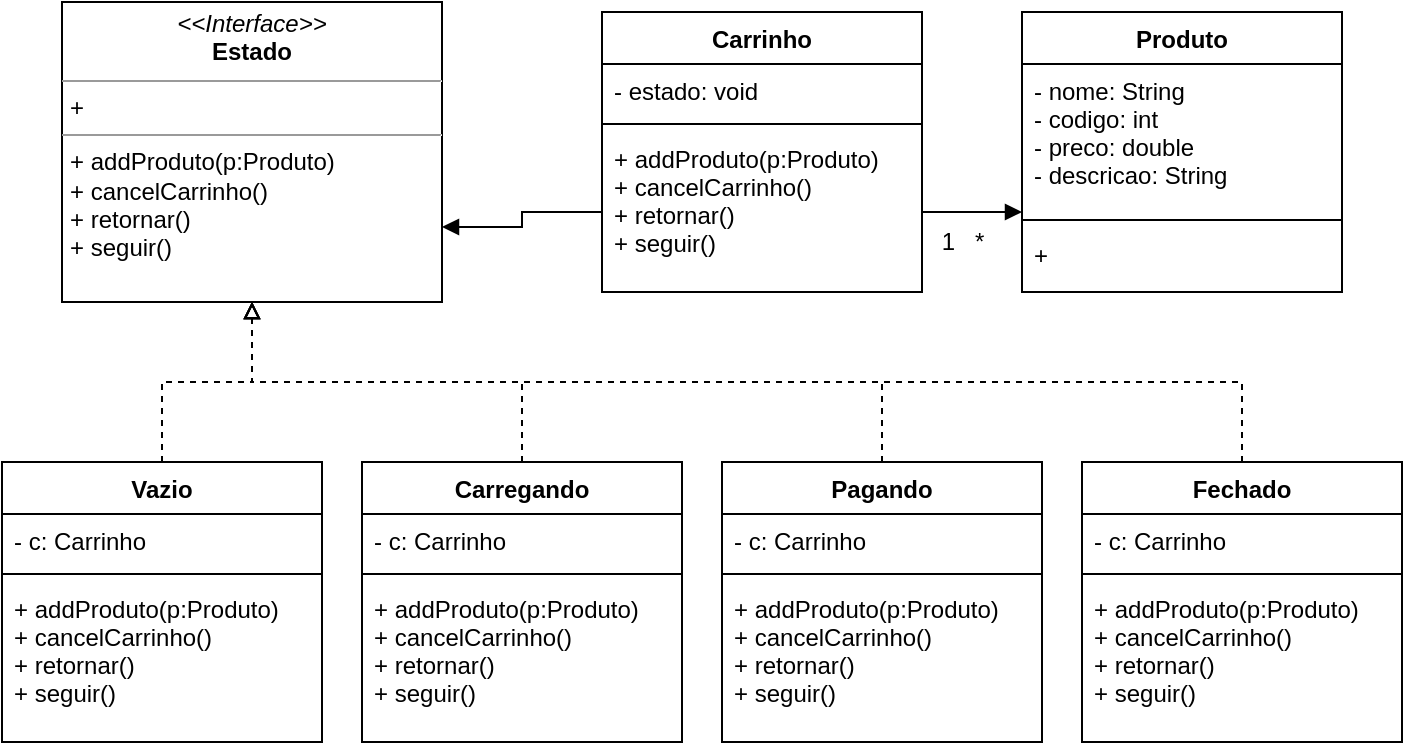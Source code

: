 <mxfile version="15.2.9" type="device"><diagram id="nkFCVjHCj7jFJW_x0cH3" name="Page-1"><mxGraphModel dx="1038" dy="644" grid="1" gridSize="10" guides="1" tooltips="1" connect="1" arrows="1" fold="1" page="1" pageScale="1" pageWidth="827" pageHeight="1169" math="0" shadow="0"><root><mxCell id="0"/><mxCell id="1" parent="0"/><mxCell id="hRN36OyB_iMpfDHwFhx_-5" value="&lt;p style=&quot;margin: 0px ; margin-top: 4px ; text-align: center&quot;&gt;&lt;i&gt;&amp;lt;&amp;lt;Interface&amp;gt;&amp;gt;&lt;/i&gt;&lt;br&gt;&lt;b&gt;Estado&lt;/b&gt;&lt;/p&gt;&lt;hr size=&quot;1&quot;&gt;&lt;p style=&quot;margin: 0px ; margin-left: 4px&quot;&gt;+&amp;nbsp;&lt;/p&gt;&lt;hr size=&quot;1&quot;&gt;&lt;p style=&quot;margin: 0px ; margin-left: 4px&quot;&gt;+ addProduto(p:Produto)&lt;br&gt;+ cancelCarrinho()&lt;/p&gt;&lt;p style=&quot;margin: 0px ; margin-left: 4px&quot;&gt;+ retornar()&lt;/p&gt;&lt;p style=&quot;margin: 0px ; margin-left: 4px&quot;&gt;+ seguir()&lt;/p&gt;" style="verticalAlign=top;align=left;overflow=fill;fontSize=12;fontFamily=Helvetica;html=1;" vertex="1" parent="1"><mxGeometry x="50" y="90" width="190" height="150" as="geometry"/></mxCell><mxCell id="hRN36OyB_iMpfDHwFhx_-22" style="edgeStyle=orthogonalEdgeStyle;rounded=0;orthogonalLoop=1;jettySize=auto;html=1;entryX=0.5;entryY=1;entryDx=0;entryDy=0;dashed=1;endArrow=block;endFill=0;" edge="1" parent="1" source="hRN36OyB_iMpfDHwFhx_-6" target="hRN36OyB_iMpfDHwFhx_-5"><mxGeometry relative="1" as="geometry"><Array as="points"><mxPoint x="100" y="280"/><mxPoint x="145" y="280"/></Array></mxGeometry></mxCell><mxCell id="hRN36OyB_iMpfDHwFhx_-6" value="Vazio" style="swimlane;fontStyle=1;align=center;verticalAlign=top;childLayout=stackLayout;horizontal=1;startSize=26;horizontalStack=0;resizeParent=1;resizeParentMax=0;resizeLast=0;collapsible=1;marginBottom=0;" vertex="1" parent="1"><mxGeometry x="20" y="320" width="160" height="140" as="geometry"/></mxCell><mxCell id="hRN36OyB_iMpfDHwFhx_-7" value="- c: Carrinho" style="text;strokeColor=none;fillColor=none;align=left;verticalAlign=top;spacingLeft=4;spacingRight=4;overflow=hidden;rotatable=0;points=[[0,0.5],[1,0.5]];portConstraint=eastwest;" vertex="1" parent="hRN36OyB_iMpfDHwFhx_-6"><mxGeometry y="26" width="160" height="26" as="geometry"/></mxCell><mxCell id="hRN36OyB_iMpfDHwFhx_-8" value="" style="line;strokeWidth=1;fillColor=none;align=left;verticalAlign=middle;spacingTop=-1;spacingLeft=3;spacingRight=3;rotatable=0;labelPosition=right;points=[];portConstraint=eastwest;" vertex="1" parent="hRN36OyB_iMpfDHwFhx_-6"><mxGeometry y="52" width="160" height="8" as="geometry"/></mxCell><mxCell id="hRN36OyB_iMpfDHwFhx_-9" value="+ addProduto(p:Produto)&#10;+ cancelCarrinho()&#10;+ retornar()&#10;+ seguir()" style="text;strokeColor=none;fillColor=none;align=left;verticalAlign=top;spacingLeft=4;spacingRight=4;overflow=hidden;rotatable=0;points=[[0,0.5],[1,0.5]];portConstraint=eastwest;" vertex="1" parent="hRN36OyB_iMpfDHwFhx_-6"><mxGeometry y="60" width="160" height="80" as="geometry"/></mxCell><mxCell id="hRN36OyB_iMpfDHwFhx_-23" style="edgeStyle=orthogonalEdgeStyle;rounded=0;orthogonalLoop=1;jettySize=auto;html=1;entryX=0.5;entryY=1;entryDx=0;entryDy=0;dashed=1;endArrow=block;endFill=0;" edge="1" parent="1" source="hRN36OyB_iMpfDHwFhx_-10" target="hRN36OyB_iMpfDHwFhx_-5"><mxGeometry relative="1" as="geometry"/></mxCell><mxCell id="hRN36OyB_iMpfDHwFhx_-10" value="Carregando" style="swimlane;fontStyle=1;align=center;verticalAlign=top;childLayout=stackLayout;horizontal=1;startSize=26;horizontalStack=0;resizeParent=1;resizeParentMax=0;resizeLast=0;collapsible=1;marginBottom=0;" vertex="1" parent="1"><mxGeometry x="200" y="320" width="160" height="140" as="geometry"/></mxCell><mxCell id="hRN36OyB_iMpfDHwFhx_-11" value="- c: Carrinho" style="text;strokeColor=none;fillColor=none;align=left;verticalAlign=top;spacingLeft=4;spacingRight=4;overflow=hidden;rotatable=0;points=[[0,0.5],[1,0.5]];portConstraint=eastwest;" vertex="1" parent="hRN36OyB_iMpfDHwFhx_-10"><mxGeometry y="26" width="160" height="26" as="geometry"/></mxCell><mxCell id="hRN36OyB_iMpfDHwFhx_-12" value="" style="line;strokeWidth=1;fillColor=none;align=left;verticalAlign=middle;spacingTop=-1;spacingLeft=3;spacingRight=3;rotatable=0;labelPosition=right;points=[];portConstraint=eastwest;" vertex="1" parent="hRN36OyB_iMpfDHwFhx_-10"><mxGeometry y="52" width="160" height="8" as="geometry"/></mxCell><mxCell id="hRN36OyB_iMpfDHwFhx_-13" value="+ addProduto(p:Produto)&#10;+ cancelCarrinho()&#10;+ retornar()&#10;+ seguir()" style="text;strokeColor=none;fillColor=none;align=left;verticalAlign=top;spacingLeft=4;spacingRight=4;overflow=hidden;rotatable=0;points=[[0,0.5],[1,0.5]];portConstraint=eastwest;" vertex="1" parent="hRN36OyB_iMpfDHwFhx_-10"><mxGeometry y="60" width="160" height="80" as="geometry"/></mxCell><mxCell id="hRN36OyB_iMpfDHwFhx_-24" style="edgeStyle=orthogonalEdgeStyle;rounded=0;orthogonalLoop=1;jettySize=auto;html=1;entryX=0.5;entryY=1;entryDx=0;entryDy=0;dashed=1;endArrow=block;endFill=0;" edge="1" parent="1" source="hRN36OyB_iMpfDHwFhx_-14" target="hRN36OyB_iMpfDHwFhx_-5"><mxGeometry relative="1" as="geometry"><Array as="points"><mxPoint x="460" y="280"/><mxPoint x="145" y="280"/></Array></mxGeometry></mxCell><mxCell id="hRN36OyB_iMpfDHwFhx_-14" value="Pagando" style="swimlane;fontStyle=1;align=center;verticalAlign=top;childLayout=stackLayout;horizontal=1;startSize=26;horizontalStack=0;resizeParent=1;resizeParentMax=0;resizeLast=0;collapsible=1;marginBottom=0;" vertex="1" parent="1"><mxGeometry x="380" y="320" width="160" height="140" as="geometry"/></mxCell><mxCell id="hRN36OyB_iMpfDHwFhx_-15" value="- c: Carrinho" style="text;strokeColor=none;fillColor=none;align=left;verticalAlign=top;spacingLeft=4;spacingRight=4;overflow=hidden;rotatable=0;points=[[0,0.5],[1,0.5]];portConstraint=eastwest;" vertex="1" parent="hRN36OyB_iMpfDHwFhx_-14"><mxGeometry y="26" width="160" height="26" as="geometry"/></mxCell><mxCell id="hRN36OyB_iMpfDHwFhx_-16" value="" style="line;strokeWidth=1;fillColor=none;align=left;verticalAlign=middle;spacingTop=-1;spacingLeft=3;spacingRight=3;rotatable=0;labelPosition=right;points=[];portConstraint=eastwest;" vertex="1" parent="hRN36OyB_iMpfDHwFhx_-14"><mxGeometry y="52" width="160" height="8" as="geometry"/></mxCell><mxCell id="hRN36OyB_iMpfDHwFhx_-17" value="+ addProduto(p:Produto)&#10;+ cancelCarrinho()&#10;+ retornar()&#10;+ seguir()" style="text;strokeColor=none;fillColor=none;align=left;verticalAlign=top;spacingLeft=4;spacingRight=4;overflow=hidden;rotatable=0;points=[[0,0.5],[1,0.5]];portConstraint=eastwest;" vertex="1" parent="hRN36OyB_iMpfDHwFhx_-14"><mxGeometry y="60" width="160" height="80" as="geometry"/></mxCell><mxCell id="hRN36OyB_iMpfDHwFhx_-25" style="edgeStyle=orthogonalEdgeStyle;rounded=0;orthogonalLoop=1;jettySize=auto;html=1;entryX=0.5;entryY=1;entryDx=0;entryDy=0;dashed=1;endArrow=block;endFill=0;" edge="1" parent="1" source="hRN36OyB_iMpfDHwFhx_-18" target="hRN36OyB_iMpfDHwFhx_-5"><mxGeometry relative="1" as="geometry"><Array as="points"><mxPoint x="640" y="280"/><mxPoint x="145" y="280"/></Array></mxGeometry></mxCell><mxCell id="hRN36OyB_iMpfDHwFhx_-18" value="Fechado" style="swimlane;fontStyle=1;align=center;verticalAlign=top;childLayout=stackLayout;horizontal=1;startSize=26;horizontalStack=0;resizeParent=1;resizeParentMax=0;resizeLast=0;collapsible=1;marginBottom=0;" vertex="1" parent="1"><mxGeometry x="560" y="320" width="160" height="140" as="geometry"/></mxCell><mxCell id="hRN36OyB_iMpfDHwFhx_-19" value="- c: Carrinho" style="text;strokeColor=none;fillColor=none;align=left;verticalAlign=top;spacingLeft=4;spacingRight=4;overflow=hidden;rotatable=0;points=[[0,0.5],[1,0.5]];portConstraint=eastwest;" vertex="1" parent="hRN36OyB_iMpfDHwFhx_-18"><mxGeometry y="26" width="160" height="26" as="geometry"/></mxCell><mxCell id="hRN36OyB_iMpfDHwFhx_-20" value="" style="line;strokeWidth=1;fillColor=none;align=left;verticalAlign=middle;spacingTop=-1;spacingLeft=3;spacingRight=3;rotatable=0;labelPosition=right;points=[];portConstraint=eastwest;" vertex="1" parent="hRN36OyB_iMpfDHwFhx_-18"><mxGeometry y="52" width="160" height="8" as="geometry"/></mxCell><mxCell id="hRN36OyB_iMpfDHwFhx_-21" value="+ addProduto(p:Produto)&#10;+ cancelCarrinho()&#10;+ retornar()&#10;+ seguir()" style="text;strokeColor=none;fillColor=none;align=left;verticalAlign=top;spacingLeft=4;spacingRight=4;overflow=hidden;rotatable=0;points=[[0,0.5],[1,0.5]];portConstraint=eastwest;" vertex="1" parent="hRN36OyB_iMpfDHwFhx_-18"><mxGeometry y="60" width="160" height="80" as="geometry"/></mxCell><mxCell id="hRN36OyB_iMpfDHwFhx_-31" value="Carrinho" style="swimlane;fontStyle=1;align=center;verticalAlign=top;childLayout=stackLayout;horizontal=1;startSize=26;horizontalStack=0;resizeParent=1;resizeParentMax=0;resizeLast=0;collapsible=1;marginBottom=0;" vertex="1" parent="1"><mxGeometry x="320" y="95" width="160" height="140" as="geometry"/></mxCell><mxCell id="hRN36OyB_iMpfDHwFhx_-32" value="- estado: void" style="text;strokeColor=none;fillColor=none;align=left;verticalAlign=top;spacingLeft=4;spacingRight=4;overflow=hidden;rotatable=0;points=[[0,0.5],[1,0.5]];portConstraint=eastwest;" vertex="1" parent="hRN36OyB_iMpfDHwFhx_-31"><mxGeometry y="26" width="160" height="26" as="geometry"/></mxCell><mxCell id="hRN36OyB_iMpfDHwFhx_-33" value="" style="line;strokeWidth=1;fillColor=none;align=left;verticalAlign=middle;spacingTop=-1;spacingLeft=3;spacingRight=3;rotatable=0;labelPosition=right;points=[];portConstraint=eastwest;" vertex="1" parent="hRN36OyB_iMpfDHwFhx_-31"><mxGeometry y="52" width="160" height="8" as="geometry"/></mxCell><mxCell id="hRN36OyB_iMpfDHwFhx_-34" value="+ addProduto(p:Produto)&#10;+ cancelCarrinho()&#10;+ retornar()&#10;+ seguir()" style="text;strokeColor=none;fillColor=none;align=left;verticalAlign=top;spacingLeft=4;spacingRight=4;overflow=hidden;rotatable=0;points=[[0,0.5],[1,0.5]];portConstraint=eastwest;" vertex="1" parent="hRN36OyB_iMpfDHwFhx_-31"><mxGeometry y="60" width="160" height="80" as="geometry"/></mxCell><mxCell id="hRN36OyB_iMpfDHwFhx_-36" style="edgeStyle=orthogonalEdgeStyle;rounded=0;orthogonalLoop=1;jettySize=auto;html=1;entryX=1;entryY=0.75;entryDx=0;entryDy=0;endArrow=block;endFill=1;" edge="1" parent="1" source="hRN36OyB_iMpfDHwFhx_-34" target="hRN36OyB_iMpfDHwFhx_-5"><mxGeometry relative="1" as="geometry"/></mxCell><mxCell id="hRN36OyB_iMpfDHwFhx_-37" value="Produto" style="swimlane;fontStyle=1;align=center;verticalAlign=top;childLayout=stackLayout;horizontal=1;startSize=26;horizontalStack=0;resizeParent=1;resizeParentMax=0;resizeLast=0;collapsible=1;marginBottom=0;" vertex="1" parent="1"><mxGeometry x="530" y="95" width="160" height="140" as="geometry"/></mxCell><mxCell id="hRN36OyB_iMpfDHwFhx_-38" value="- nome: String&#10;- codigo: int&#10;- preco: double&#10;- descricao: String" style="text;strokeColor=none;fillColor=none;align=left;verticalAlign=top;spacingLeft=4;spacingRight=4;overflow=hidden;rotatable=0;points=[[0,0.5],[1,0.5]];portConstraint=eastwest;" vertex="1" parent="hRN36OyB_iMpfDHwFhx_-37"><mxGeometry y="26" width="160" height="74" as="geometry"/></mxCell><mxCell id="hRN36OyB_iMpfDHwFhx_-39" value="" style="line;strokeWidth=1;fillColor=none;align=left;verticalAlign=middle;spacingTop=-1;spacingLeft=3;spacingRight=3;rotatable=0;labelPosition=right;points=[];portConstraint=eastwest;" vertex="1" parent="hRN36OyB_iMpfDHwFhx_-37"><mxGeometry y="100" width="160" height="8" as="geometry"/></mxCell><mxCell id="hRN36OyB_iMpfDHwFhx_-40" value="+" style="text;strokeColor=none;fillColor=none;align=left;verticalAlign=top;spacingLeft=4;spacingRight=4;overflow=hidden;rotatable=0;points=[[0,0.5],[1,0.5]];portConstraint=eastwest;" vertex="1" parent="hRN36OyB_iMpfDHwFhx_-37"><mxGeometry y="108" width="160" height="32" as="geometry"/></mxCell><mxCell id="hRN36OyB_iMpfDHwFhx_-41" style="edgeStyle=orthogonalEdgeStyle;rounded=0;orthogonalLoop=1;jettySize=auto;html=1;endArrow=block;endFill=1;" edge="1" parent="1" source="hRN36OyB_iMpfDHwFhx_-34"><mxGeometry relative="1" as="geometry"><mxPoint x="530" y="195" as="targetPoint"/></mxGeometry></mxCell><mxCell id="hRN36OyB_iMpfDHwFhx_-42" value="1&amp;nbsp; &amp;nbsp;*" style="text;html=1;align=center;verticalAlign=middle;resizable=0;points=[];autosize=1;strokeColor=none;fillColor=none;" vertex="1" parent="1"><mxGeometry x="480" y="200" width="40" height="20" as="geometry"/></mxCell></root></mxGraphModel></diagram></mxfile>